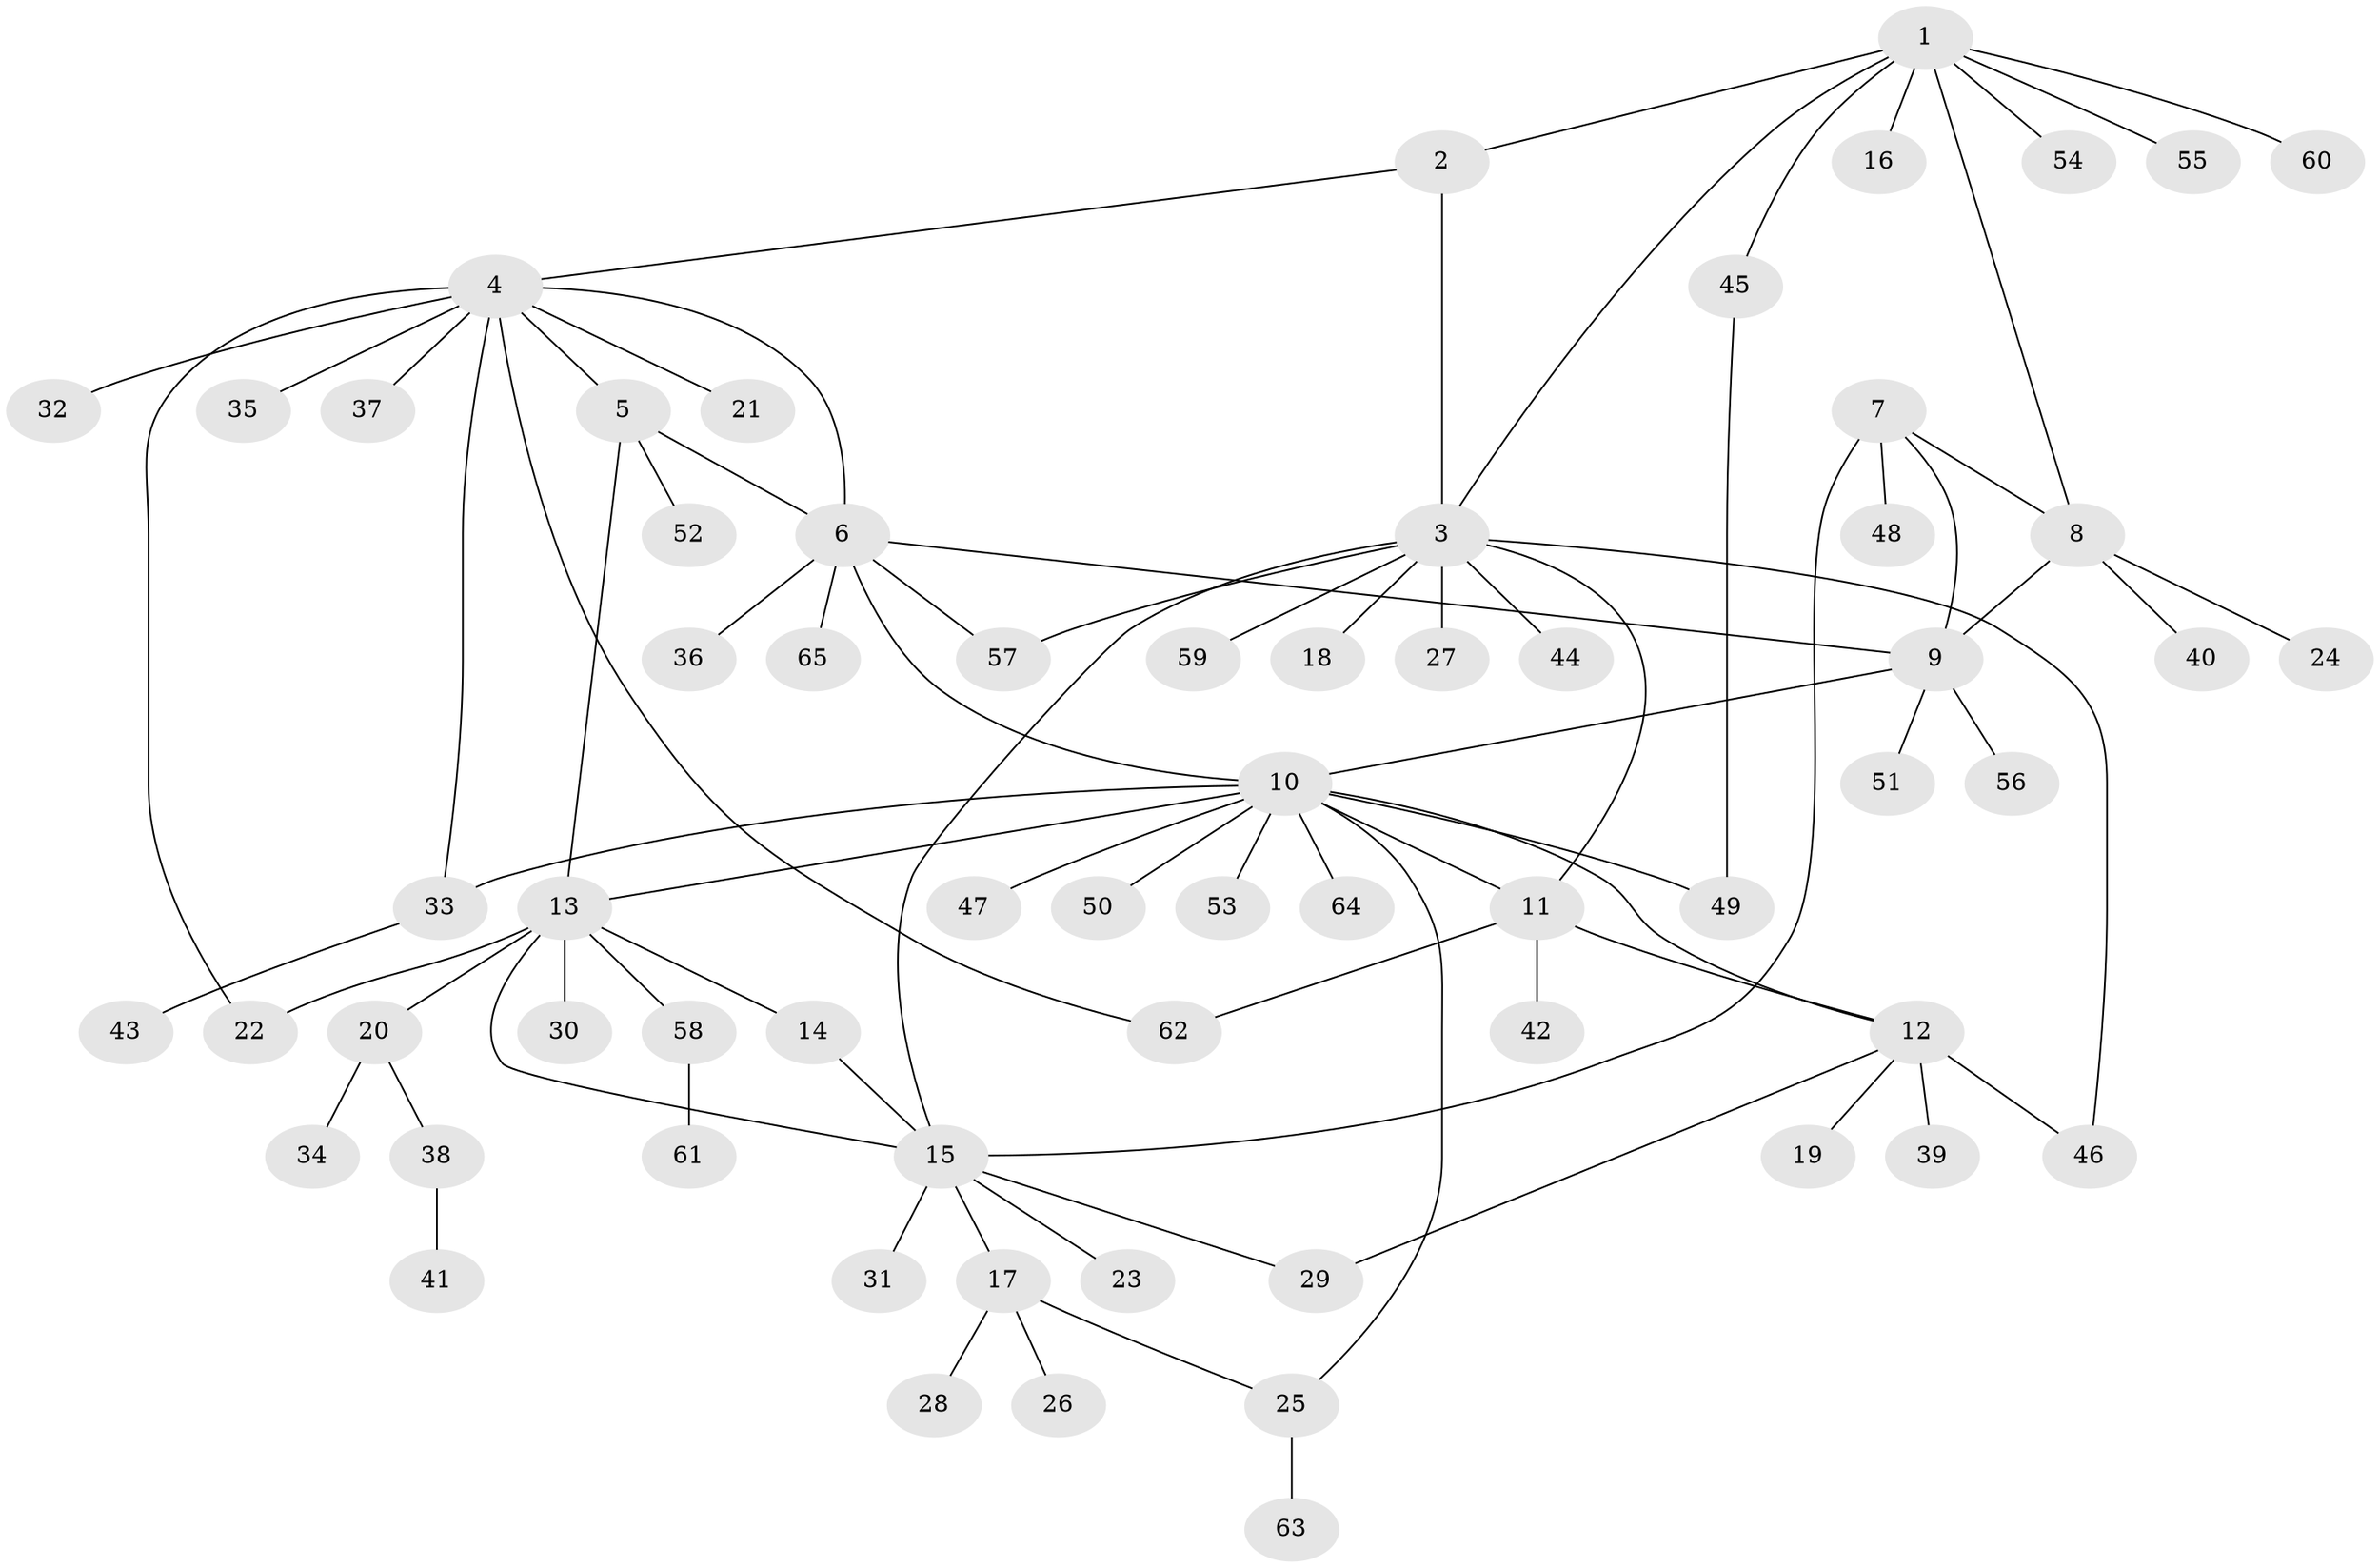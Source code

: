 // coarse degree distribution, {7: 0.0196078431372549, 3: 0.0392156862745098, 9: 0.058823529411764705, 4: 0.0392156862745098, 6: 0.0196078431372549, 5: 0.0392156862745098, 14: 0.0196078431372549, 2: 0.19607843137254902, 10: 0.0196078431372549, 1: 0.5490196078431373}
// Generated by graph-tools (version 1.1) at 2025/52/02/27/25 19:52:14]
// undirected, 65 vertices, 83 edges
graph export_dot {
graph [start="1"]
  node [color=gray90,style=filled];
  1;
  2;
  3;
  4;
  5;
  6;
  7;
  8;
  9;
  10;
  11;
  12;
  13;
  14;
  15;
  16;
  17;
  18;
  19;
  20;
  21;
  22;
  23;
  24;
  25;
  26;
  27;
  28;
  29;
  30;
  31;
  32;
  33;
  34;
  35;
  36;
  37;
  38;
  39;
  40;
  41;
  42;
  43;
  44;
  45;
  46;
  47;
  48;
  49;
  50;
  51;
  52;
  53;
  54;
  55;
  56;
  57;
  58;
  59;
  60;
  61;
  62;
  63;
  64;
  65;
  1 -- 2;
  1 -- 3;
  1 -- 8;
  1 -- 16;
  1 -- 45;
  1 -- 54;
  1 -- 55;
  1 -- 60;
  2 -- 3;
  2 -- 4;
  3 -- 11;
  3 -- 15;
  3 -- 18;
  3 -- 27;
  3 -- 44;
  3 -- 46;
  3 -- 57;
  3 -- 59;
  4 -- 5;
  4 -- 6;
  4 -- 21;
  4 -- 22;
  4 -- 32;
  4 -- 33;
  4 -- 35;
  4 -- 37;
  4 -- 62;
  5 -- 6;
  5 -- 13;
  5 -- 52;
  6 -- 9;
  6 -- 10;
  6 -- 36;
  6 -- 57;
  6 -- 65;
  7 -- 8;
  7 -- 9;
  7 -- 15;
  7 -- 48;
  8 -- 9;
  8 -- 24;
  8 -- 40;
  9 -- 10;
  9 -- 51;
  9 -- 56;
  10 -- 11;
  10 -- 12;
  10 -- 13;
  10 -- 25;
  10 -- 33;
  10 -- 47;
  10 -- 49;
  10 -- 50;
  10 -- 53;
  10 -- 64;
  11 -- 12;
  11 -- 42;
  11 -- 62;
  12 -- 19;
  12 -- 29;
  12 -- 39;
  12 -- 46;
  13 -- 14;
  13 -- 15;
  13 -- 20;
  13 -- 22;
  13 -- 30;
  13 -- 58;
  14 -- 15;
  15 -- 17;
  15 -- 23;
  15 -- 29;
  15 -- 31;
  17 -- 25;
  17 -- 26;
  17 -- 28;
  20 -- 34;
  20 -- 38;
  25 -- 63;
  33 -- 43;
  38 -- 41;
  45 -- 49;
  58 -- 61;
}
